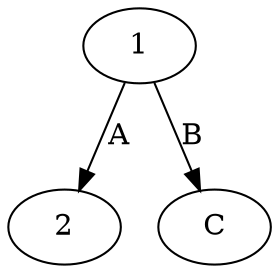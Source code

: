 digraph {

"1" [label="1"]
"1" -> "A" [label="A"]
"1" -> "B" [label="B"]

"A" [label="2"]

"B" [label="C"]

// ranks
{rank=same; "1";}
{rank=same; "A"; "B";}
}